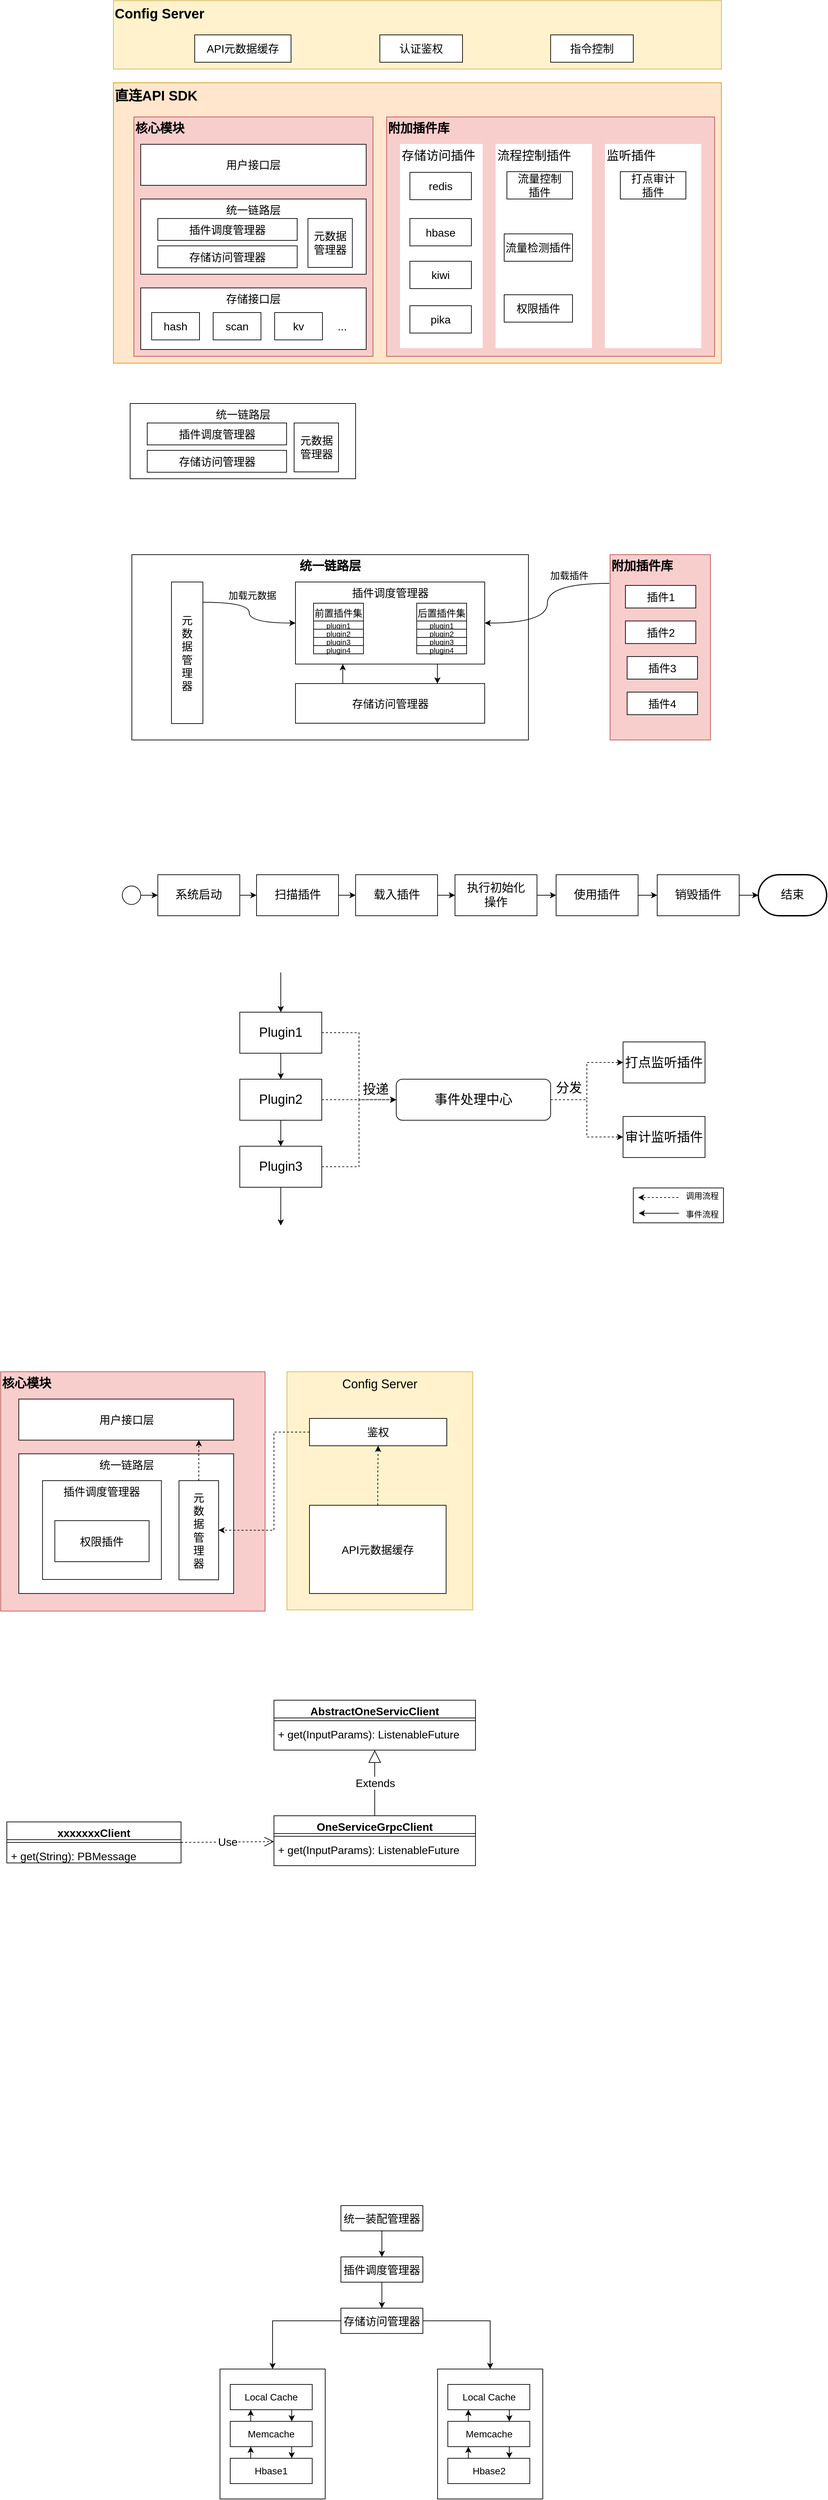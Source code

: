 <mxfile version="17.4.6" type="github">
  <diagram id="GQeWL2nTSIG87tDZNMUT" name="Page-1">
    <mxGraphModel dx="1698" dy="769" grid="0" gridSize="10" guides="1" tooltips="1" connect="1" arrows="1" fold="1" page="0" pageScale="1" pageWidth="827" pageHeight="1169" math="0" shadow="0">
      <root>
        <mxCell id="0" />
        <mxCell id="1" parent="0" />
        <mxCell id="g6kbwPgoMr0WFrOHUzp--1" value="&lt;font style=&quot;font-size: 20px&quot;&gt;&lt;b&gt;直连API SDK&lt;/b&gt;&lt;/font&gt;" style="rounded=0;whiteSpace=wrap;html=1;verticalAlign=top;align=left;fillColor=#ffe6cc;strokeColor=#d79b00;" parent="1" vertex="1">
          <mxGeometry x="3" y="249" width="890" height="410" as="geometry" />
        </mxCell>
        <mxCell id="KhDFo-M1c330gRiOqBZQ-3" value="附加插件库" style="rounded=0;whiteSpace=wrap;html=1;verticalAlign=top;align=left;fontSize=18;fontStyle=1;fillColor=#f8cecc;strokeColor=#b85450;" parent="1" vertex="1">
          <mxGeometry x="403" y="299" width="480" height="350" as="geometry" />
        </mxCell>
        <mxCell id="KhDFo-M1c330gRiOqBZQ-4" value="核心模块" style="rounded=0;whiteSpace=wrap;html=1;verticalAlign=top;align=left;fontSize=18;fontStyle=1;fillColor=#f8cecc;strokeColor=#b85450;" parent="1" vertex="1">
          <mxGeometry x="33" y="299" width="350" height="350" as="geometry" />
        </mxCell>
        <mxCell id="KhDFo-M1c330gRiOqBZQ-5" value="统一链路层" style="rounded=0;whiteSpace=wrap;html=1;verticalAlign=top;fontSize=16;" parent="1" vertex="1">
          <mxGeometry x="43" y="419" width="330" height="110" as="geometry" />
        </mxCell>
        <mxCell id="KhDFo-M1c330gRiOqBZQ-6" value="存储接口层" style="rounded=0;whiteSpace=wrap;html=1;fontSize=16;verticalAlign=top;" parent="1" vertex="1">
          <mxGeometry x="43" y="549" width="330" height="90" as="geometry" />
        </mxCell>
        <mxCell id="KhDFo-M1c330gRiOqBZQ-7" value="存储访问管理器" style="rounded=0;whiteSpace=wrap;html=1;fontSize=16;" parent="1" vertex="1">
          <mxGeometry x="68" y="487.5" width="204" height="32" as="geometry" />
        </mxCell>
        <mxCell id="KhDFo-M1c330gRiOqBZQ-11" value="用户接口层" style="rounded=0;whiteSpace=wrap;html=1;fontSize=16;" parent="1" vertex="1">
          <mxGeometry x="43" y="339" width="330" height="60" as="geometry" />
        </mxCell>
        <mxCell id="caog0tyJu0MzEItGIJM4-1" value="hash" style="rounded=0;whiteSpace=wrap;html=1;fontSize=16;" parent="1" vertex="1">
          <mxGeometry x="59" y="585" width="70" height="40" as="geometry" />
        </mxCell>
        <mxCell id="caog0tyJu0MzEItGIJM4-2" value="scan" style="rounded=0;whiteSpace=wrap;html=1;fontSize=16;" parent="1" vertex="1">
          <mxGeometry x="149" y="585" width="70" height="40" as="geometry" />
        </mxCell>
        <mxCell id="caog0tyJu0MzEItGIJM4-3" value="kv" style="rounded=0;whiteSpace=wrap;html=1;fontSize=16;" parent="1" vertex="1">
          <mxGeometry x="239" y="585" width="70" height="40" as="geometry" />
        </mxCell>
        <mxCell id="caog0tyJu0MzEItGIJM4-4" value="..." style="rounded=0;whiteSpace=wrap;html=1;fontSize=16;strokeColor=#FFFFFF;" parent="1" vertex="1">
          <mxGeometry x="313" y="585" width="50" height="40" as="geometry" />
        </mxCell>
        <mxCell id="caog0tyJu0MzEItGIJM4-6" value="流程控制插件" style="rounded=0;whiteSpace=wrap;html=1;fontSize=18;strokeColor=#FFFFFF;verticalAlign=top;align=left;" parent="1" vertex="1">
          <mxGeometry x="563" y="339" width="140" height="297.5" as="geometry" />
        </mxCell>
        <mxCell id="KhDFo-M1c330gRiOqBZQ-16" value="权限插件" style="rounded=0;whiteSpace=wrap;html=1;fontSize=16;" parent="1" vertex="1">
          <mxGeometry x="575" y="559" width="100" height="40" as="geometry" />
        </mxCell>
        <mxCell id="KhDFo-M1c330gRiOqBZQ-20" value="流量检测插件" style="rounded=0;whiteSpace=wrap;html=1;fontSize=16;" parent="1" vertex="1">
          <mxGeometry x="575" y="470" width="100" height="40" as="geometry" />
        </mxCell>
        <mxCell id="caog0tyJu0MzEItGIJM4-9" value="存储访问插件" style="rounded=0;whiteSpace=wrap;html=1;fontSize=18;strokeColor=#FFFFFF;verticalAlign=top;align=left;" parent="1" vertex="1">
          <mxGeometry x="423" y="339" width="120" height="297.5" as="geometry" />
        </mxCell>
        <mxCell id="KhDFo-M1c330gRiOqBZQ-12" value="redis" style="rounded=0;whiteSpace=wrap;html=1;fontSize=16;" parent="1" vertex="1">
          <mxGeometry x="437" y="380" width="90" height="40" as="geometry" />
        </mxCell>
        <mxCell id="KhDFo-M1c330gRiOqBZQ-13" value="hbase" style="rounded=0;whiteSpace=wrap;html=1;fontSize=16;" parent="1" vertex="1">
          <mxGeometry x="437" y="447.5" width="90" height="40" as="geometry" />
        </mxCell>
        <mxCell id="KhDFo-M1c330gRiOqBZQ-14" value="kiwi" style="rounded=0;whiteSpace=wrap;html=1;fontSize=16;" parent="1" vertex="1">
          <mxGeometry x="437" y="510" width="90" height="40" as="geometry" />
        </mxCell>
        <mxCell id="KhDFo-M1c330gRiOqBZQ-15" value="pika" style="rounded=0;whiteSpace=wrap;html=1;fontSize=16;" parent="1" vertex="1">
          <mxGeometry x="437" y="575" width="90" height="40" as="geometry" />
        </mxCell>
        <mxCell id="caog0tyJu0MzEItGIJM4-10" value="插件调度管理器" style="rounded=0;whiteSpace=wrap;html=1;fontSize=16;" parent="1" vertex="1">
          <mxGeometry x="68" y="447.5" width="204" height="32" as="geometry" />
        </mxCell>
        <mxCell id="CGGrDUPs-Wo5I1myl7fO-1" value="元数据&lt;br&gt;管理器" style="rounded=0;whiteSpace=wrap;html=1;fontSize=16;" parent="1" vertex="1">
          <mxGeometry x="287.75" y="447.5" width="65" height="71.5" as="geometry" />
        </mxCell>
        <mxCell id="CGGrDUPs-Wo5I1myl7fO-2" value="监听插件" style="rounded=0;whiteSpace=wrap;html=1;fontSize=18;strokeColor=#FFFFFF;verticalAlign=top;align=left;" parent="1" vertex="1">
          <mxGeometry x="723" y="339" width="140" height="297.5" as="geometry" />
        </mxCell>
        <mxCell id="KhDFo-M1c330gRiOqBZQ-17" value="流量控制&lt;br&gt;插件" style="rounded=0;whiteSpace=wrap;html=1;fontSize=16;" parent="1" vertex="1">
          <mxGeometry x="579" y="379" width="96" height="40" as="geometry" />
        </mxCell>
        <mxCell id="caog0tyJu0MzEItGIJM4-5" value="打点审计&lt;br&gt;插件" style="rounded=0;whiteSpace=wrap;html=1;fontSize=16;" parent="1" vertex="1">
          <mxGeometry x="745" y="379" width="96" height="40" as="geometry" />
        </mxCell>
        <mxCell id="g6kbwPgoMr0WFrOHUzp--2" value="&lt;b&gt;Config Server&lt;/b&gt;" style="rounded=0;whiteSpace=wrap;html=1;fontSize=20;verticalAlign=top;align=left;fillColor=#fff2cc;strokeColor=#d6b656;" parent="1" vertex="1">
          <mxGeometry x="3" y="129" width="890" height="100" as="geometry" />
        </mxCell>
        <mxCell id="g6kbwPgoMr0WFrOHUzp--3" value="API元数据缓存" style="rounded=0;whiteSpace=wrap;html=1;fontSize=16;" parent="1" vertex="1">
          <mxGeometry x="122" y="179" width="141" height="40" as="geometry" />
        </mxCell>
        <mxCell id="g6kbwPgoMr0WFrOHUzp--4" value="认证鉴权" style="rounded=0;whiteSpace=wrap;html=1;fontSize=16;" parent="1" vertex="1">
          <mxGeometry x="393" y="179" width="121" height="40" as="geometry" />
        </mxCell>
        <mxCell id="g6kbwPgoMr0WFrOHUzp--5" value="指令控制" style="rounded=0;whiteSpace=wrap;html=1;fontSize=16;" parent="1" vertex="1">
          <mxGeometry x="643" y="179" width="121" height="40" as="geometry" />
        </mxCell>
        <mxCell id="g4aInVaGI_5vyMNu5kUT-1" value="统一链路层" style="rounded=0;whiteSpace=wrap;html=1;verticalAlign=top;fontSize=16;" parent="1" vertex="1">
          <mxGeometry x="27.5" y="718" width="330" height="110" as="geometry" />
        </mxCell>
        <mxCell id="g4aInVaGI_5vyMNu5kUT-2" value="存储访问管理器" style="rounded=0;whiteSpace=wrap;html=1;fontSize=16;" parent="1" vertex="1">
          <mxGeometry x="52.5" y="786.5" width="204" height="32" as="geometry" />
        </mxCell>
        <mxCell id="g4aInVaGI_5vyMNu5kUT-3" value="插件调度管理器" style="rounded=0;whiteSpace=wrap;html=1;fontSize=16;" parent="1" vertex="1">
          <mxGeometry x="52.5" y="746.5" width="204" height="32" as="geometry" />
        </mxCell>
        <mxCell id="g4aInVaGI_5vyMNu5kUT-4" value="元数据&lt;br&gt;管理器" style="rounded=0;whiteSpace=wrap;html=1;fontSize=16;" parent="1" vertex="1">
          <mxGeometry x="267.5" y="746.5" width="65" height="71.5" as="geometry" />
        </mxCell>
        <mxCell id="g4aInVaGI_5vyMNu5kUT-5" value="&lt;font style=&quot;font-size: 18px&quot;&gt;&lt;b&gt;统一链路层&lt;/b&gt;&lt;/font&gt;" style="rounded=0;whiteSpace=wrap;html=1;verticalAlign=top;fontSize=16;" parent="1" vertex="1">
          <mxGeometry x="30" y="939" width="580.5" height="271" as="geometry" />
        </mxCell>
        <mxCell id="g4aInVaGI_5vyMNu5kUT-21" style="edgeStyle=orthogonalEdgeStyle;curved=1;rounded=0;orthogonalLoop=1;jettySize=auto;html=1;exitX=0.25;exitY=0;exitDx=0;exitDy=0;entryX=0.25;entryY=1;entryDx=0;entryDy=0;" parent="1" source="g4aInVaGI_5vyMNu5kUT-6" target="g4aInVaGI_5vyMNu5kUT-7" edge="1">
          <mxGeometry relative="1" as="geometry" />
        </mxCell>
        <mxCell id="g4aInVaGI_5vyMNu5kUT-6" value="存储访问管理器" style="rounded=0;whiteSpace=wrap;html=1;fontSize=16;" parent="1" vertex="1">
          <mxGeometry x="269.5" y="1127.5" width="277" height="58" as="geometry" />
        </mxCell>
        <mxCell id="g4aInVaGI_5vyMNu5kUT-20" style="edgeStyle=orthogonalEdgeStyle;curved=1;rounded=0;orthogonalLoop=1;jettySize=auto;html=1;exitX=0.75;exitY=1;exitDx=0;exitDy=0;entryX=0.75;entryY=0;entryDx=0;entryDy=0;" parent="1" source="g4aInVaGI_5vyMNu5kUT-7" target="g4aInVaGI_5vyMNu5kUT-6" edge="1">
          <mxGeometry relative="1" as="geometry" />
        </mxCell>
        <mxCell id="g4aInVaGI_5vyMNu5kUT-7" value="插件调度管理器" style="rounded=0;whiteSpace=wrap;html=1;fontSize=16;verticalAlign=top;" parent="1" vertex="1">
          <mxGeometry x="269.5" y="979" width="277" height="120" as="geometry" />
        </mxCell>
        <mxCell id="g4aInVaGI_5vyMNu5kUT-23" style="edgeStyle=orthogonalEdgeStyle;curved=1;rounded=0;orthogonalLoop=1;jettySize=auto;html=1;exitX=1;exitY=0.143;exitDx=0;exitDy=0;entryX=0;entryY=0.5;entryDx=0;entryDy=0;exitPerimeter=0;" parent="1" source="g4aInVaGI_5vyMNu5kUT-8" target="g4aInVaGI_5vyMNu5kUT-7" edge="1">
          <mxGeometry relative="1" as="geometry" />
        </mxCell>
        <mxCell id="g4aInVaGI_5vyMNu5kUT-25" value="加载元数据" style="edgeLabel;html=1;align=center;verticalAlign=middle;resizable=0;points=[];fontSize=14;" parent="g4aInVaGI_5vyMNu5kUT-23" vertex="1" connectable="0">
          <mxGeometry x="-0.211" y="5" relative="1" as="geometry">
            <mxPoint x="6" y="-5" as="offset" />
          </mxGeometry>
        </mxCell>
        <mxCell id="g4aInVaGI_5vyMNu5kUT-8" value="元&lt;br&gt;数&lt;br&gt;据&lt;br&gt;管&lt;br&gt;理&lt;br&gt;器" style="rounded=0;whiteSpace=wrap;html=1;fontSize=16;" parent="1" vertex="1">
          <mxGeometry x="88" y="979" width="46" height="207" as="geometry" />
        </mxCell>
        <mxCell id="g4aInVaGI_5vyMNu5kUT-19" style="edgeStyle=orthogonalEdgeStyle;rounded=0;orthogonalLoop=1;jettySize=auto;html=1;exitX=-0.007;exitY=0.155;exitDx=0;exitDy=0;entryX=1;entryY=0.5;entryDx=0;entryDy=0;curved=1;exitPerimeter=0;" parent="1" source="g4aInVaGI_5vyMNu5kUT-9" target="g4aInVaGI_5vyMNu5kUT-7" edge="1">
          <mxGeometry relative="1" as="geometry" />
        </mxCell>
        <mxCell id="g4aInVaGI_5vyMNu5kUT-24" value="加载插件" style="edgeLabel;html=1;align=center;verticalAlign=middle;resizable=0;points=[];fontSize=14;" parent="g4aInVaGI_5vyMNu5kUT-19" vertex="1" connectable="0">
          <mxGeometry x="-0.294" y="1" relative="1" as="geometry">
            <mxPoint x="26" y="-12" as="offset" />
          </mxGeometry>
        </mxCell>
        <mxCell id="g4aInVaGI_5vyMNu5kUT-9" value="附加插件库" style="rounded=0;whiteSpace=wrap;html=1;verticalAlign=top;align=left;fontSize=18;fontStyle=1;fillColor=#f8cecc;strokeColor=#b85450;" parent="1" vertex="1">
          <mxGeometry x="730" y="939" width="147" height="271" as="geometry" />
        </mxCell>
        <mxCell id="g4aInVaGI_5vyMNu5kUT-13" value="插件1" style="rounded=0;whiteSpace=wrap;html=1;fontSize=16;" parent="1" vertex="1">
          <mxGeometry x="752.5" y="984" width="103" height="33" as="geometry" />
        </mxCell>
        <mxCell id="g4aInVaGI_5vyMNu5kUT-14" value="插件2" style="rounded=0;whiteSpace=wrap;html=1;fontSize=16;" parent="1" vertex="1">
          <mxGeometry x="752.5" y="1036" width="103" height="33" as="geometry" />
        </mxCell>
        <mxCell id="g4aInVaGI_5vyMNu5kUT-15" value="插件3" style="rounded=0;whiteSpace=wrap;html=1;fontSize=16;" parent="1" vertex="1">
          <mxGeometry x="755" y="1088" width="103" height="33" as="geometry" />
        </mxCell>
        <mxCell id="g4aInVaGI_5vyMNu5kUT-16" value="插件4" style="rounded=0;whiteSpace=wrap;html=1;fontSize=16;" parent="1" vertex="1">
          <mxGeometry x="755" y="1140" width="103" height="33" as="geometry" />
        </mxCell>
        <mxCell id="g4aInVaGI_5vyMNu5kUT-27" value="前置插件集" style="rounded=0;whiteSpace=wrap;html=1;fontSize=14;verticalAlign=top;" parent="1" vertex="1">
          <mxGeometry x="296" y="1010" width="73" height="74" as="geometry" />
        </mxCell>
        <mxCell id="g4aInVaGI_5vyMNu5kUT-28" value="&lt;span style=&quot;font-size: 11px&quot;&gt;plugin1&lt;/span&gt;" style="rounded=0;whiteSpace=wrap;html=1;fontSize=14;" parent="1" vertex="1">
          <mxGeometry x="296" y="1036" width="73" height="12" as="geometry" />
        </mxCell>
        <mxCell id="g4aInVaGI_5vyMNu5kUT-29" value="&lt;span style=&quot;font-size: 11px&quot;&gt;plugin2&lt;/span&gt;" style="rounded=0;whiteSpace=wrap;html=1;fontSize=14;" parent="1" vertex="1">
          <mxGeometry x="296" y="1048" width="73" height="12" as="geometry" />
        </mxCell>
        <mxCell id="g4aInVaGI_5vyMNu5kUT-30" value="&lt;span style=&quot;font-size: 11px&quot;&gt;plugin3&lt;/span&gt;" style="rounded=0;whiteSpace=wrap;html=1;fontSize=14;" parent="1" vertex="1">
          <mxGeometry x="296" y="1060" width="73" height="12" as="geometry" />
        </mxCell>
        <mxCell id="g4aInVaGI_5vyMNu5kUT-31" value="&lt;span style=&quot;font-size: 11px&quot;&gt;plugin4&lt;/span&gt;" style="rounded=0;whiteSpace=wrap;html=1;fontSize=14;" parent="1" vertex="1">
          <mxGeometry x="296" y="1072" width="73" height="12" as="geometry" />
        </mxCell>
        <mxCell id="g4aInVaGI_5vyMNu5kUT-38" value="后置插件集" style="rounded=0;whiteSpace=wrap;html=1;fontSize=14;verticalAlign=top;" parent="1" vertex="1">
          <mxGeometry x="447" y="1010" width="73" height="74" as="geometry" />
        </mxCell>
        <mxCell id="g4aInVaGI_5vyMNu5kUT-39" value="&lt;font style=&quot;font-size: 11px&quot;&gt;plugin1&lt;/font&gt;" style="rounded=0;whiteSpace=wrap;html=1;fontSize=14;" parent="1" vertex="1">
          <mxGeometry x="447" y="1036" width="73" height="12" as="geometry" />
        </mxCell>
        <mxCell id="g4aInVaGI_5vyMNu5kUT-40" value="&lt;span style=&quot;font-size: 11px&quot;&gt;plugin2&lt;/span&gt;" style="rounded=0;whiteSpace=wrap;html=1;fontSize=14;" parent="1" vertex="1">
          <mxGeometry x="447" y="1048" width="73" height="12" as="geometry" />
        </mxCell>
        <mxCell id="g4aInVaGI_5vyMNu5kUT-41" value="&lt;span style=&quot;font-size: 11px&quot;&gt;plugin3&lt;/span&gt;" style="rounded=0;whiteSpace=wrap;html=1;fontSize=14;" parent="1" vertex="1">
          <mxGeometry x="447" y="1060" width="73" height="12" as="geometry" />
        </mxCell>
        <mxCell id="g4aInVaGI_5vyMNu5kUT-42" value="&lt;span style=&quot;font-size: 11px&quot;&gt;plugin4&lt;/span&gt;" style="rounded=0;whiteSpace=wrap;html=1;fontSize=14;" parent="1" vertex="1">
          <mxGeometry x="447" y="1072" width="73" height="12" as="geometry" />
        </mxCell>
        <mxCell id="ISDOjA2f_HoGxvvFknEz-4" style="edgeStyle=orthogonalEdgeStyle;rounded=0;orthogonalLoop=1;jettySize=auto;html=1;entryX=0;entryY=0.5;entryDx=0;entryDy=0;fontSize=17;" parent="1" source="ISDOjA2f_HoGxvvFknEz-2" target="ISDOjA2f_HoGxvvFknEz-3" edge="1">
          <mxGeometry relative="1" as="geometry" />
        </mxCell>
        <mxCell id="ISDOjA2f_HoGxvvFknEz-2" value="" style="ellipse;whiteSpace=wrap;html=1;aspect=fixed;fontSize=17;" parent="1" vertex="1">
          <mxGeometry x="16" y="1423.5" width="27" height="27" as="geometry" />
        </mxCell>
        <mxCell id="ISDOjA2f_HoGxvvFknEz-6" value="" style="edgeStyle=orthogonalEdgeStyle;rounded=0;orthogonalLoop=1;jettySize=auto;html=1;fontSize=17;" parent="1" source="ISDOjA2f_HoGxvvFknEz-3" target="ISDOjA2f_HoGxvvFknEz-5" edge="1">
          <mxGeometry relative="1" as="geometry" />
        </mxCell>
        <mxCell id="ISDOjA2f_HoGxvvFknEz-3" value="系统启动" style="rounded=0;whiteSpace=wrap;html=1;fontSize=17;" parent="1" vertex="1">
          <mxGeometry x="68" y="1407" width="120" height="60" as="geometry" />
        </mxCell>
        <mxCell id="ISDOjA2f_HoGxvvFknEz-8" value="" style="edgeStyle=orthogonalEdgeStyle;rounded=0;orthogonalLoop=1;jettySize=auto;html=1;fontSize=17;" parent="1" source="ISDOjA2f_HoGxvvFknEz-5" target="ISDOjA2f_HoGxvvFknEz-7" edge="1">
          <mxGeometry relative="1" as="geometry" />
        </mxCell>
        <mxCell id="ISDOjA2f_HoGxvvFknEz-5" value="扫描插件" style="rounded=0;whiteSpace=wrap;html=1;fontSize=17;" parent="1" vertex="1">
          <mxGeometry x="212.5" y="1407" width="120" height="60" as="geometry" />
        </mxCell>
        <mxCell id="ISDOjA2f_HoGxvvFknEz-10" value="" style="edgeStyle=orthogonalEdgeStyle;rounded=0;orthogonalLoop=1;jettySize=auto;html=1;fontSize=17;" parent="1" source="ISDOjA2f_HoGxvvFknEz-7" target="ISDOjA2f_HoGxvvFknEz-9" edge="1">
          <mxGeometry relative="1" as="geometry" />
        </mxCell>
        <mxCell id="ISDOjA2f_HoGxvvFknEz-7" value="载入插件" style="rounded=0;whiteSpace=wrap;html=1;fontSize=17;" parent="1" vertex="1">
          <mxGeometry x="357.5" y="1407" width="120" height="60" as="geometry" />
        </mxCell>
        <mxCell id="ISDOjA2f_HoGxvvFknEz-12" value="" style="edgeStyle=orthogonalEdgeStyle;rounded=0;orthogonalLoop=1;jettySize=auto;html=1;fontSize=17;" parent="1" source="ISDOjA2f_HoGxvvFknEz-9" target="ISDOjA2f_HoGxvvFknEz-11" edge="1">
          <mxGeometry relative="1" as="geometry" />
        </mxCell>
        <mxCell id="ISDOjA2f_HoGxvvFknEz-9" value="执行初始化&lt;br&gt;操作" style="rounded=0;whiteSpace=wrap;html=1;fontSize=17;" parent="1" vertex="1">
          <mxGeometry x="503" y="1407" width="120" height="60" as="geometry" />
        </mxCell>
        <mxCell id="ISDOjA2f_HoGxvvFknEz-14" value="" style="edgeStyle=orthogonalEdgeStyle;rounded=0;orthogonalLoop=1;jettySize=auto;html=1;fontSize=17;" parent="1" source="ISDOjA2f_HoGxvvFknEz-11" target="ISDOjA2f_HoGxvvFknEz-13" edge="1">
          <mxGeometry relative="1" as="geometry" />
        </mxCell>
        <mxCell id="ISDOjA2f_HoGxvvFknEz-11" value="使用插件" style="rounded=0;whiteSpace=wrap;html=1;fontSize=17;" parent="1" vertex="1">
          <mxGeometry x="651" y="1407" width="120" height="60" as="geometry" />
        </mxCell>
        <mxCell id="ISDOjA2f_HoGxvvFknEz-22" style="edgeStyle=orthogonalEdgeStyle;rounded=0;orthogonalLoop=1;jettySize=auto;html=1;entryX=0;entryY=0.5;entryDx=0;entryDy=0;entryPerimeter=0;fontSize=17;" parent="1" source="ISDOjA2f_HoGxvvFknEz-13" target="ISDOjA2f_HoGxvvFknEz-21" edge="1">
          <mxGeometry relative="1" as="geometry" />
        </mxCell>
        <mxCell id="ISDOjA2f_HoGxvvFknEz-13" value="销毁插件" style="rounded=0;whiteSpace=wrap;html=1;fontSize=17;" parent="1" vertex="1">
          <mxGeometry x="799" y="1407" width="120" height="60" as="geometry" />
        </mxCell>
        <mxCell id="ISDOjA2f_HoGxvvFknEz-21" value="结束" style="strokeWidth=2;html=1;shape=mxgraph.flowchart.terminator;whiteSpace=wrap;fontSize=17;" parent="1" vertex="1">
          <mxGeometry x="947" y="1407" width="100" height="60" as="geometry" />
        </mxCell>
        <mxCell id="Bo2Gev7iozKviXLK7qLn-4" value="打点监听插件" style="rounded=0;whiteSpace=wrap;html=1;fontSize=19;" parent="1" vertex="1">
          <mxGeometry x="749" y="1651.5" width="120" height="60" as="geometry" />
        </mxCell>
        <mxCell id="Bo2Gev7iozKviXLK7qLn-5" value="审计监听插件" style="rounded=0;whiteSpace=wrap;html=1;fontSize=19;" parent="1" vertex="1">
          <mxGeometry x="749" y="1760.5" width="120" height="60" as="geometry" />
        </mxCell>
        <mxCell id="Bo2Gev7iozKviXLK7qLn-9" style="edgeStyle=orthogonalEdgeStyle;rounded=0;orthogonalLoop=1;jettySize=auto;html=1;entryX=0.5;entryY=0;entryDx=0;entryDy=0;fontSize=19;" parent="1" source="Bo2Gev7iozKviXLK7qLn-6" target="Bo2Gev7iozKviXLK7qLn-7" edge="1">
          <mxGeometry relative="1" as="geometry" />
        </mxCell>
        <mxCell id="Bo2Gev7iozKviXLK7qLn-12" style="edgeStyle=orthogonalEdgeStyle;rounded=0;orthogonalLoop=1;jettySize=auto;html=1;endArrow=none;endFill=0;startArrow=classic;startFill=1;fontSize=19;" parent="1" source="Bo2Gev7iozKviXLK7qLn-6" edge="1">
          <mxGeometry relative="1" as="geometry">
            <mxPoint x="248" y="1550" as="targetPoint" />
          </mxGeometry>
        </mxCell>
        <mxCell id="Bo2Gev7iozKviXLK7qLn-16" style="edgeStyle=orthogonalEdgeStyle;rounded=0;orthogonalLoop=1;jettySize=auto;html=1;entryX=0;entryY=0.5;entryDx=0;entryDy=0;startArrow=none;startFill=0;endArrow=classic;endFill=1;fontSize=19;dashed=1;" parent="1" source="Bo2Gev7iozKviXLK7qLn-6" target="Bo2Gev7iozKviXLK7qLn-15" edge="1">
          <mxGeometry relative="1" as="geometry" />
        </mxCell>
        <mxCell id="Bo2Gev7iozKviXLK7qLn-6" value="Plugin1" style="rounded=0;whiteSpace=wrap;html=1;fontSize=19;" parent="1" vertex="1">
          <mxGeometry x="188" y="1608" width="120" height="60" as="geometry" />
        </mxCell>
        <mxCell id="Bo2Gev7iozKviXLK7qLn-10" style="edgeStyle=orthogonalEdgeStyle;rounded=0;orthogonalLoop=1;jettySize=auto;html=1;entryX=0.5;entryY=0;entryDx=0;entryDy=0;fontSize=19;" parent="1" source="Bo2Gev7iozKviXLK7qLn-7" target="Bo2Gev7iozKviXLK7qLn-8" edge="1">
          <mxGeometry relative="1" as="geometry" />
        </mxCell>
        <mxCell id="Bo2Gev7iozKviXLK7qLn-17" style="edgeStyle=orthogonalEdgeStyle;rounded=0;orthogonalLoop=1;jettySize=auto;html=1;entryX=0;entryY=0.5;entryDx=0;entryDy=0;startArrow=none;startFill=0;endArrow=classic;endFill=1;fontSize=19;dashed=1;" parent="1" source="Bo2Gev7iozKviXLK7qLn-7" target="Bo2Gev7iozKviXLK7qLn-15" edge="1">
          <mxGeometry relative="1" as="geometry" />
        </mxCell>
        <mxCell id="Bo2Gev7iozKviXLK7qLn-7" value="Plugin2" style="rounded=0;whiteSpace=wrap;html=1;fontSize=19;" parent="1" vertex="1">
          <mxGeometry x="188" y="1706" width="120" height="60" as="geometry" />
        </mxCell>
        <mxCell id="Bo2Gev7iozKviXLK7qLn-11" style="edgeStyle=orthogonalEdgeStyle;rounded=0;orthogonalLoop=1;jettySize=auto;html=1;fontSize=19;" parent="1" source="Bo2Gev7iozKviXLK7qLn-8" edge="1">
          <mxGeometry relative="1" as="geometry">
            <mxPoint x="248" y="1920" as="targetPoint" />
          </mxGeometry>
        </mxCell>
        <mxCell id="Bo2Gev7iozKviXLK7qLn-18" style="edgeStyle=orthogonalEdgeStyle;rounded=0;orthogonalLoop=1;jettySize=auto;html=1;entryX=0;entryY=0.5;entryDx=0;entryDy=0;startArrow=none;startFill=0;endArrow=classic;endFill=1;fontSize=19;dashed=1;" parent="1" source="Bo2Gev7iozKviXLK7qLn-8" target="Bo2Gev7iozKviXLK7qLn-15" edge="1">
          <mxGeometry relative="1" as="geometry" />
        </mxCell>
        <mxCell id="Bo2Gev7iozKviXLK7qLn-8" value="Plugin3" style="rounded=0;whiteSpace=wrap;html=1;fontSize=19;" parent="1" vertex="1">
          <mxGeometry x="188" y="1804" width="120" height="60" as="geometry" />
        </mxCell>
        <mxCell id="Bo2Gev7iozKviXLK7qLn-19" style="edgeStyle=orthogonalEdgeStyle;rounded=0;orthogonalLoop=1;jettySize=auto;html=1;entryX=0;entryY=0.5;entryDx=0;entryDy=0;startArrow=none;startFill=0;endArrow=classic;endFill=1;fontSize=19;dashed=1;" parent="1" source="Bo2Gev7iozKviXLK7qLn-15" target="Bo2Gev7iozKviXLK7qLn-4" edge="1">
          <mxGeometry relative="1" as="geometry" />
        </mxCell>
        <mxCell id="Bo2Gev7iozKviXLK7qLn-20" style="edgeStyle=orthogonalEdgeStyle;rounded=0;orthogonalLoop=1;jettySize=auto;html=1;entryX=0;entryY=0.5;entryDx=0;entryDy=0;startArrow=none;startFill=0;endArrow=classic;endFill=1;fontSize=19;dashed=1;" parent="1" source="Bo2Gev7iozKviXLK7qLn-15" target="Bo2Gev7iozKviXLK7qLn-5" edge="1">
          <mxGeometry relative="1" as="geometry" />
        </mxCell>
        <mxCell id="Bo2Gev7iozKviXLK7qLn-15" value="事件处理中心" style="rounded=1;whiteSpace=wrap;html=1;fontSize=19;" parent="1" vertex="1">
          <mxGeometry x="417" y="1706" width="226" height="60" as="geometry" />
        </mxCell>
        <mxCell id="Bo2Gev7iozKviXLK7qLn-21" value="分发" style="text;html=1;strokeColor=none;fillColor=none;align=center;verticalAlign=middle;whiteSpace=wrap;rounded=0;fontSize=19;" parent="1" vertex="1">
          <mxGeometry x="640" y="1704" width="60" height="30" as="geometry" />
        </mxCell>
        <mxCell id="Bo2Gev7iozKviXLK7qLn-22" value="投递" style="text;html=1;strokeColor=none;fillColor=none;align=center;verticalAlign=middle;whiteSpace=wrap;rounded=0;fontSize=19;" parent="1" vertex="1">
          <mxGeometry x="357" y="1706" width="60" height="30" as="geometry" />
        </mxCell>
        <mxCell id="Bo2Gev7iozKviXLK7qLn-23" value="" style="rounded=0;whiteSpace=wrap;html=1;" parent="1" vertex="1">
          <mxGeometry x="764" y="1865" width="132" height="51" as="geometry" />
        </mxCell>
        <mxCell id="Bo2Gev7iozKviXLK7qLn-24" value="" style="endArrow=classic;html=1;rounded=0;dashed=1;strokeColor=#000000;" parent="1" edge="1">
          <mxGeometry width="50" height="50" relative="1" as="geometry">
            <mxPoint x="830" y="1879" as="sourcePoint" />
            <mxPoint x="771" y="1879" as="targetPoint" />
          </mxGeometry>
        </mxCell>
        <mxCell id="Bo2Gev7iozKviXLK7qLn-25" value="" style="endArrow=classic;html=1;rounded=0;strokeColor=#000000;" parent="1" edge="1">
          <mxGeometry width="50" height="50" relative="1" as="geometry">
            <mxPoint x="831" y="1902" as="sourcePoint" />
            <mxPoint x="772" y="1902" as="targetPoint" />
          </mxGeometry>
        </mxCell>
        <mxCell id="Bo2Gev7iozKviXLK7qLn-26" value="调用流程" style="text;html=1;strokeColor=none;fillColor=none;align=center;verticalAlign=middle;whiteSpace=wrap;rounded=0;" parent="1" vertex="1">
          <mxGeometry x="835" y="1862" width="60" height="30" as="geometry" />
        </mxCell>
        <mxCell id="Bo2Gev7iozKviXLK7qLn-27" value="事件流程" style="text;html=1;strokeColor=none;fillColor=none;align=center;verticalAlign=middle;whiteSpace=wrap;rounded=0;" parent="1" vertex="1">
          <mxGeometry x="835" y="1889" width="60" height="30" as="geometry" />
        </mxCell>
        <mxCell id="Bo2Gev7iozKviXLK7qLn-30" value="&lt;font style=&quot;font-size: 18px&quot;&gt;Config Server&lt;/font&gt;" style="rounded=0;whiteSpace=wrap;html=1;fontSize=19;verticalAlign=top;fillColor=#fff2cc;strokeColor=#d6b656;" parent="1" vertex="1">
          <mxGeometry x="257" y="2133.75" width="272" height="348.25" as="geometry" />
        </mxCell>
        <mxCell id="Bo2Gev7iozKviXLK7qLn-31" value="&lt;font style=&quot;font-size: 16px&quot;&gt;鉴权&lt;/font&gt;" style="rounded=0;whiteSpace=wrap;html=1;fontSize=19;" parent="1" vertex="1">
          <mxGeometry x="290" y="2202" width="201" height="40" as="geometry" />
        </mxCell>
        <mxCell id="Bo2Gev7iozKviXLK7qLn-38" style="edgeStyle=orthogonalEdgeStyle;rounded=0;orthogonalLoop=1;jettySize=auto;html=1;fontSize=18;startArrow=none;startFill=0;endArrow=classic;endFill=1;dashed=1;" parent="1" source="Bo2Gev7iozKviXLK7qLn-37" target="Bo2Gev7iozKviXLK7qLn-31" edge="1">
          <mxGeometry relative="1" as="geometry" />
        </mxCell>
        <mxCell id="Bo2Gev7iozKviXLK7qLn-37" value="&lt;span style=&quot;font-size: 16px&quot;&gt;API元数据缓存&lt;/span&gt;" style="rounded=0;whiteSpace=wrap;html=1;fontSize=19;" parent="1" vertex="1">
          <mxGeometry x="290" y="2329" width="200" height="129" as="geometry" />
        </mxCell>
        <mxCell id="Bo2Gev7iozKviXLK7qLn-44" value="核心模块" style="rounded=0;whiteSpace=wrap;html=1;verticalAlign=top;align=left;fontSize=18;fontStyle=1;fillColor=#f8cecc;strokeColor=#b85450;" parent="1" vertex="1">
          <mxGeometry x="-162" y="2133.75" width="387" height="350" as="geometry" />
        </mxCell>
        <mxCell id="Bo2Gev7iozKviXLK7qLn-45" value="统一链路层" style="rounded=0;whiteSpace=wrap;html=1;verticalAlign=top;fontSize=16;" parent="1" vertex="1">
          <mxGeometry x="-135.5" y="2253.75" width="314.5" height="204.25" as="geometry" />
        </mxCell>
        <mxCell id="Bo2Gev7iozKviXLK7qLn-47" value="用户接口层" style="rounded=0;whiteSpace=wrap;html=1;fontSize=16;" parent="1" vertex="1">
          <mxGeometry x="-135.5" y="2173.75" width="314.5" height="60" as="geometry" />
        </mxCell>
        <mxCell id="Bo2Gev7iozKviXLK7qLn-55" style="edgeStyle=orthogonalEdgeStyle;rounded=0;orthogonalLoop=1;jettySize=auto;html=1;fontSize=16;startArrow=none;startFill=0;endArrow=classic;endFill=1;dashed=1;" parent="1" source="Bo2Gev7iozKviXLK7qLn-50" target="Bo2Gev7iozKviXLK7qLn-47" edge="1">
          <mxGeometry relative="1" as="geometry">
            <Array as="points">
              <mxPoint x="128" y="2251" />
              <mxPoint x="128" y="2251" />
            </Array>
          </mxGeometry>
        </mxCell>
        <mxCell id="Bo2Gev7iozKviXLK7qLn-50" value="&lt;font style=&quot;font-size: 16px;&quot;&gt;元&lt;br style=&quot;font-size: 16px;&quot;&gt;数&lt;br style=&quot;font-size: 16px;&quot;&gt;据&lt;br style=&quot;font-size: 16px;&quot;&gt;管&lt;br style=&quot;font-size: 16px;&quot;&gt;理&lt;br style=&quot;font-size: 16px;&quot;&gt;器&lt;/font&gt;" style="rounded=0;whiteSpace=wrap;html=1;fontSize=16;" parent="1" vertex="1">
          <mxGeometry x="99" y="2293" width="58" height="145" as="geometry" />
        </mxCell>
        <mxCell id="Bo2Gev7iozKviXLK7qLn-51" value="&lt;font style=&quot;font-size: 16px;&quot;&gt;插件调度管理器&lt;/font&gt;" style="rounded=0;whiteSpace=wrap;html=1;fontSize=16;verticalAlign=top;" parent="1" vertex="1">
          <mxGeometry x="-100.75" y="2293" width="174" height="144.5" as="geometry" />
        </mxCell>
        <mxCell id="Bo2Gev7iozKviXLK7qLn-52" value="&lt;font style=&quot;font-size: 16px;&quot;&gt;权限插件&lt;/font&gt;" style="rounded=0;whiteSpace=wrap;html=1;fontSize=16;" parent="1" vertex="1">
          <mxGeometry x="-82.75" y="2351.5" width="138" height="60" as="geometry" />
        </mxCell>
        <mxCell id="Bo2Gev7iozKviXLK7qLn-40" style="edgeStyle=orthogonalEdgeStyle;rounded=0;orthogonalLoop=1;jettySize=auto;html=1;entryX=1;entryY=0.5;entryDx=0;entryDy=0;fontSize=18;startArrow=none;startFill=0;endArrow=classic;endFill=1;dashed=1;" parent="1" source="Bo2Gev7iozKviXLK7qLn-31" target="Bo2Gev7iozKviXLK7qLn-50" edge="1">
          <mxGeometry relative="1" as="geometry">
            <mxPoint x="619.5" y="2307" as="targetPoint" />
            <Array as="points">
              <mxPoint x="238" y="2222" />
              <mxPoint x="238" y="2366" />
            </Array>
          </mxGeometry>
        </mxCell>
        <mxCell id="Bo2Gev7iozKviXLK7qLn-67" value="xxxxxxxClient" style="swimlane;fontStyle=1;align=center;verticalAlign=top;childLayout=stackLayout;horizontal=1;startSize=26;horizontalStack=0;resizeParent=1;resizeParentMax=0;resizeLast=0;collapsible=1;marginBottom=0;labelBackgroundColor=#FFFFFF;fontSize=16;fontColor=#000000;" parent="1" vertex="1">
          <mxGeometry x="-153" y="2792" width="255" height="60" as="geometry" />
        </mxCell>
        <mxCell id="Bo2Gev7iozKviXLK7qLn-69" value="" style="line;strokeWidth=1;fillColor=none;align=left;verticalAlign=middle;spacingTop=-1;spacingLeft=3;spacingRight=3;rotatable=0;labelPosition=right;points=[];portConstraint=eastwest;labelBackgroundColor=#FFFFFF;fontSize=16;fontColor=#000000;" parent="Bo2Gev7iozKviXLK7qLn-67" vertex="1">
          <mxGeometry y="26" width="255" height="8" as="geometry" />
        </mxCell>
        <mxCell id="Bo2Gev7iozKviXLK7qLn-70" value="+ get(String): PBMessage" style="text;strokeColor=none;fillColor=none;align=left;verticalAlign=top;spacingLeft=4;spacingRight=4;overflow=hidden;rotatable=0;points=[[0,0.5],[1,0.5]];portConstraint=eastwest;labelBackgroundColor=#FFFFFF;fontSize=16;fontColor=#000000;" parent="Bo2Gev7iozKviXLK7qLn-67" vertex="1">
          <mxGeometry y="34" width="255" height="26" as="geometry" />
        </mxCell>
        <mxCell id="Bo2Gev7iozKviXLK7qLn-72" value="AbstractOneServicClient" style="swimlane;fontStyle=1;align=center;verticalAlign=top;childLayout=stackLayout;horizontal=1;startSize=26;horizontalStack=0;resizeParent=1;resizeParentMax=0;resizeLast=0;collapsible=1;marginBottom=0;labelBackgroundColor=#FFFFFF;fontSize=16;fontColor=#000000;" parent="1" vertex="1">
          <mxGeometry x="238" y="2614" width="295" height="73" as="geometry" />
        </mxCell>
        <mxCell id="Bo2Gev7iozKviXLK7qLn-74" value="" style="line;strokeWidth=1;fillColor=none;align=left;verticalAlign=middle;spacingTop=-1;spacingLeft=3;spacingRight=3;rotatable=0;labelPosition=right;points=[];portConstraint=eastwest;labelBackgroundColor=#FFFFFF;fontSize=16;fontColor=#000000;" parent="Bo2Gev7iozKviXLK7qLn-72" vertex="1">
          <mxGeometry y="26" width="295" height="8" as="geometry" />
        </mxCell>
        <mxCell id="Bo2Gev7iozKviXLK7qLn-75" value="+ get(InputParams): ListenableFuture" style="text;strokeColor=none;fillColor=none;align=left;verticalAlign=top;spacingLeft=4;spacingRight=4;overflow=hidden;rotatable=0;points=[[0,0.5],[1,0.5]];portConstraint=eastwest;labelBackgroundColor=#FFFFFF;fontSize=16;fontColor=#000000;" parent="Bo2Gev7iozKviXLK7qLn-72" vertex="1">
          <mxGeometry y="34" width="295" height="39" as="geometry" />
        </mxCell>
        <mxCell id="Bo2Gev7iozKviXLK7qLn-76" value="OneServiceGrpcClient" style="swimlane;fontStyle=1;align=center;verticalAlign=top;childLayout=stackLayout;horizontal=1;startSize=26;horizontalStack=0;resizeParent=1;resizeParentMax=0;resizeLast=0;collapsible=1;marginBottom=0;labelBackgroundColor=#FFFFFF;fontSize=16;fontColor=#000000;" parent="1" vertex="1">
          <mxGeometry x="238" y="2783" width="295" height="73" as="geometry" />
        </mxCell>
        <mxCell id="Bo2Gev7iozKviXLK7qLn-78" value="" style="line;strokeWidth=1;fillColor=none;align=left;verticalAlign=middle;spacingTop=-1;spacingLeft=3;spacingRight=3;rotatable=0;labelPosition=right;points=[];portConstraint=eastwest;labelBackgroundColor=#FFFFFF;fontSize=16;fontColor=#000000;" parent="Bo2Gev7iozKviXLK7qLn-76" vertex="1">
          <mxGeometry y="26" width="295" height="8" as="geometry" />
        </mxCell>
        <mxCell id="Bo2Gev7iozKviXLK7qLn-79" value="+ get(InputParams): ListenableFuture" style="text;strokeColor=none;fillColor=none;align=left;verticalAlign=top;spacingLeft=4;spacingRight=4;overflow=hidden;rotatable=0;points=[[0,0.5],[1,0.5]];portConstraint=eastwest;labelBackgroundColor=#FFFFFF;fontSize=16;fontColor=#000000;" parent="Bo2Gev7iozKviXLK7qLn-76" vertex="1">
          <mxGeometry y="34" width="295" height="39" as="geometry" />
        </mxCell>
        <mxCell id="Bo2Gev7iozKviXLK7qLn-80" value="Use" style="endArrow=open;endSize=12;dashed=1;html=1;rounded=0;fontSize=16;fontColor=#000000;exitX=1;exitY=0.5;exitDx=0;exitDy=0;" parent="1" source="Bo2Gev7iozKviXLK7qLn-67" target="Bo2Gev7iozKviXLK7qLn-76" edge="1">
          <mxGeometry width="160" relative="1" as="geometry">
            <mxPoint x="102" y="2831" as="sourcePoint" />
            <mxPoint x="198" y="2918" as="targetPoint" />
          </mxGeometry>
        </mxCell>
        <mxCell id="Bo2Gev7iozKviXLK7qLn-82" value="Extends" style="endArrow=block;endSize=16;endFill=0;html=1;rounded=0;fontSize=16;fontColor=#000000;exitX=0.5;exitY=0;exitDx=0;exitDy=0;" parent="1" source="Bo2Gev7iozKviXLK7qLn-76" target="Bo2Gev7iozKviXLK7qLn-75" edge="1">
          <mxGeometry width="160" relative="1" as="geometry">
            <mxPoint x="209" y="2834" as="sourcePoint" />
            <mxPoint x="369" y="2834" as="targetPoint" />
          </mxGeometry>
        </mxCell>
        <mxCell id="Lt2dIMI3tXLCkkfSVvTG-9" style="edgeStyle=orthogonalEdgeStyle;rounded=0;orthogonalLoop=1;jettySize=auto;html=1;entryX=0.5;entryY=0;entryDx=0;entryDy=0;fontSize=16;" edge="1" parent="1" source="Lt2dIMI3tXLCkkfSVvTG-4" target="Lt2dIMI3tXLCkkfSVvTG-5">
          <mxGeometry relative="1" as="geometry" />
        </mxCell>
        <mxCell id="Lt2dIMI3tXLCkkfSVvTG-4" value="统一装配管理器" style="rounded=0;whiteSpace=wrap;html=1;fontSize=16;" vertex="1" parent="1">
          <mxGeometry x="336" y="3353" width="120" height="37" as="geometry" />
        </mxCell>
        <mxCell id="Lt2dIMI3tXLCkkfSVvTG-10" style="edgeStyle=orthogonalEdgeStyle;rounded=0;orthogonalLoop=1;jettySize=auto;html=1;fontSize=16;" edge="1" parent="1" source="Lt2dIMI3tXLCkkfSVvTG-5" target="Lt2dIMI3tXLCkkfSVvTG-6">
          <mxGeometry relative="1" as="geometry" />
        </mxCell>
        <mxCell id="Lt2dIMI3tXLCkkfSVvTG-5" value="插件调度管理器" style="rounded=0;whiteSpace=wrap;html=1;fontSize=16;" vertex="1" parent="1">
          <mxGeometry x="336" y="3428" width="120" height="37" as="geometry" />
        </mxCell>
        <mxCell id="Lt2dIMI3tXLCkkfSVvTG-11" style="edgeStyle=orthogonalEdgeStyle;rounded=0;orthogonalLoop=1;jettySize=auto;html=1;" edge="1" parent="1" source="Lt2dIMI3tXLCkkfSVvTG-6" target="Lt2dIMI3tXLCkkfSVvTG-7">
          <mxGeometry relative="1" as="geometry" />
        </mxCell>
        <mxCell id="Lt2dIMI3tXLCkkfSVvTG-12" style="edgeStyle=orthogonalEdgeStyle;rounded=0;orthogonalLoop=1;jettySize=auto;html=1;entryX=0.5;entryY=0;entryDx=0;entryDy=0;" edge="1" parent="1" source="Lt2dIMI3tXLCkkfSVvTG-6" target="Lt2dIMI3tXLCkkfSVvTG-18">
          <mxGeometry relative="1" as="geometry">
            <mxPoint x="554.5" y="3592" as="targetPoint" />
          </mxGeometry>
        </mxCell>
        <mxCell id="Lt2dIMI3tXLCkkfSVvTG-6" value="存储访问管理器" style="rounded=0;whiteSpace=wrap;html=1;fontSize=16;" vertex="1" parent="1">
          <mxGeometry x="336" y="3503" width="120" height="37" as="geometry" />
        </mxCell>
        <mxCell id="Lt2dIMI3tXLCkkfSVvTG-7" value="" style="rounded=0;whiteSpace=wrap;html=1;fontSize=14;" vertex="1" parent="1">
          <mxGeometry x="159" y="3592" width="154" height="190" as="geometry" />
        </mxCell>
        <mxCell id="Lt2dIMI3tXLCkkfSVvTG-27" style="edgeStyle=orthogonalEdgeStyle;rounded=0;orthogonalLoop=1;jettySize=auto;html=1;exitX=0.75;exitY=1;exitDx=0;exitDy=0;entryX=0.75;entryY=0;entryDx=0;entryDy=0;fontSize=14;" edge="1" parent="1" source="Lt2dIMI3tXLCkkfSVvTG-13" target="Lt2dIMI3tXLCkkfSVvTG-16">
          <mxGeometry relative="1" as="geometry" />
        </mxCell>
        <mxCell id="Lt2dIMI3tXLCkkfSVvTG-13" value="Local Cache" style="rounded=0;whiteSpace=wrap;html=1;fontSize=14;" vertex="1" parent="1">
          <mxGeometry x="174" y="3614.5" width="120" height="37" as="geometry" />
        </mxCell>
        <mxCell id="Lt2dIMI3tXLCkkfSVvTG-28" style="edgeStyle=orthogonalEdgeStyle;rounded=0;orthogonalLoop=1;jettySize=auto;html=1;exitX=0.75;exitY=1;exitDx=0;exitDy=0;entryX=0.75;entryY=0;entryDx=0;entryDy=0;fontSize=14;" edge="1" parent="1" source="Lt2dIMI3tXLCkkfSVvTG-16" target="Lt2dIMI3tXLCkkfSVvTG-17">
          <mxGeometry relative="1" as="geometry" />
        </mxCell>
        <mxCell id="Lt2dIMI3tXLCkkfSVvTG-31" style="edgeStyle=orthogonalEdgeStyle;rounded=0;orthogonalLoop=1;jettySize=auto;html=1;exitX=0.25;exitY=0;exitDx=0;exitDy=0;entryX=0.25;entryY=1;entryDx=0;entryDy=0;fontSize=14;" edge="1" parent="1" source="Lt2dIMI3tXLCkkfSVvTG-16" target="Lt2dIMI3tXLCkkfSVvTG-13">
          <mxGeometry relative="1" as="geometry" />
        </mxCell>
        <mxCell id="Lt2dIMI3tXLCkkfSVvTG-16" value="Memcache" style="rounded=0;whiteSpace=wrap;html=1;fontSize=14;" vertex="1" parent="1">
          <mxGeometry x="174" y="3668.5" width="120" height="37" as="geometry" />
        </mxCell>
        <mxCell id="Lt2dIMI3tXLCkkfSVvTG-30" style="edgeStyle=orthogonalEdgeStyle;rounded=0;orthogonalLoop=1;jettySize=auto;html=1;exitX=0.25;exitY=0;exitDx=0;exitDy=0;entryX=0.25;entryY=1;entryDx=0;entryDy=0;fontSize=14;" edge="1" parent="1" source="Lt2dIMI3tXLCkkfSVvTG-17" target="Lt2dIMI3tXLCkkfSVvTG-16">
          <mxGeometry relative="1" as="geometry" />
        </mxCell>
        <mxCell id="Lt2dIMI3tXLCkkfSVvTG-17" value="Hbase1" style="rounded=0;whiteSpace=wrap;html=1;fontSize=14;" vertex="1" parent="1">
          <mxGeometry x="174" y="3722.5" width="120" height="37" as="geometry" />
        </mxCell>
        <mxCell id="Lt2dIMI3tXLCkkfSVvTG-18" value="" style="rounded=0;whiteSpace=wrap;html=1;fontSize=14;" vertex="1" parent="1">
          <mxGeometry x="477.5" y="3592" width="154" height="190" as="geometry" />
        </mxCell>
        <mxCell id="Lt2dIMI3tXLCkkfSVvTG-19" value="" style="rounded=0;whiteSpace=wrap;html=1;fontSize=14;" vertex="1" parent="1">
          <mxGeometry x="492.5" y="3614.5" width="120" height="37" as="geometry" />
        </mxCell>
        <mxCell id="Lt2dIMI3tXLCkkfSVvTG-20" value="" style="rounded=0;whiteSpace=wrap;html=1;fontSize=14;" vertex="1" parent="1">
          <mxGeometry x="492.5" y="3668.5" width="120" height="37" as="geometry" />
        </mxCell>
        <mxCell id="Lt2dIMI3tXLCkkfSVvTG-21" value="" style="rounded=0;whiteSpace=wrap;html=1;fontSize=14;" vertex="1" parent="1">
          <mxGeometry x="492.5" y="3722.5" width="120" height="37" as="geometry" />
        </mxCell>
        <mxCell id="Lt2dIMI3tXLCkkfSVvTG-32" style="edgeStyle=orthogonalEdgeStyle;rounded=0;orthogonalLoop=1;jettySize=auto;html=1;exitX=0.75;exitY=1;exitDx=0;exitDy=0;entryX=0.75;entryY=0;entryDx=0;entryDy=0;fontSize=14;" edge="1" parent="1" source="Lt2dIMI3tXLCkkfSVvTG-22" target="Lt2dIMI3tXLCkkfSVvTG-23">
          <mxGeometry relative="1" as="geometry" />
        </mxCell>
        <mxCell id="Lt2dIMI3tXLCkkfSVvTG-22" value="Local Cache" style="rounded=0;whiteSpace=wrap;html=1;fontSize=14;" vertex="1" parent="1">
          <mxGeometry x="492.5" y="3614.5" width="120" height="37" as="geometry" />
        </mxCell>
        <mxCell id="Lt2dIMI3tXLCkkfSVvTG-34" style="edgeStyle=orthogonalEdgeStyle;rounded=0;orthogonalLoop=1;jettySize=auto;html=1;exitX=0.75;exitY=1;exitDx=0;exitDy=0;entryX=0.75;entryY=0;entryDx=0;entryDy=0;fontSize=14;" edge="1" parent="1" source="Lt2dIMI3tXLCkkfSVvTG-23" target="Lt2dIMI3tXLCkkfSVvTG-24">
          <mxGeometry relative="1" as="geometry" />
        </mxCell>
        <mxCell id="Lt2dIMI3tXLCkkfSVvTG-36" style="edgeStyle=orthogonalEdgeStyle;rounded=0;orthogonalLoop=1;jettySize=auto;html=1;exitX=0.25;exitY=0;exitDx=0;exitDy=0;entryX=0.25;entryY=1;entryDx=0;entryDy=0;fontSize=14;" edge="1" parent="1" source="Lt2dIMI3tXLCkkfSVvTG-23" target="Lt2dIMI3tXLCkkfSVvTG-22">
          <mxGeometry relative="1" as="geometry" />
        </mxCell>
        <mxCell id="Lt2dIMI3tXLCkkfSVvTG-23" value="Memcache" style="rounded=0;whiteSpace=wrap;html=1;fontSize=14;" vertex="1" parent="1">
          <mxGeometry x="492.5" y="3668.5" width="120" height="37" as="geometry" />
        </mxCell>
        <mxCell id="Lt2dIMI3tXLCkkfSVvTG-35" style="edgeStyle=orthogonalEdgeStyle;rounded=0;orthogonalLoop=1;jettySize=auto;html=1;exitX=0.25;exitY=0;exitDx=0;exitDy=0;entryX=0.25;entryY=1;entryDx=0;entryDy=0;fontSize=14;" edge="1" parent="1" source="Lt2dIMI3tXLCkkfSVvTG-24" target="Lt2dIMI3tXLCkkfSVvTG-23">
          <mxGeometry relative="1" as="geometry" />
        </mxCell>
        <mxCell id="Lt2dIMI3tXLCkkfSVvTG-24" value="Hbase2" style="rounded=0;whiteSpace=wrap;html=1;fontSize=14;" vertex="1" parent="1">
          <mxGeometry x="492.5" y="3722.5" width="120" height="37" as="geometry" />
        </mxCell>
      </root>
    </mxGraphModel>
  </diagram>
</mxfile>

